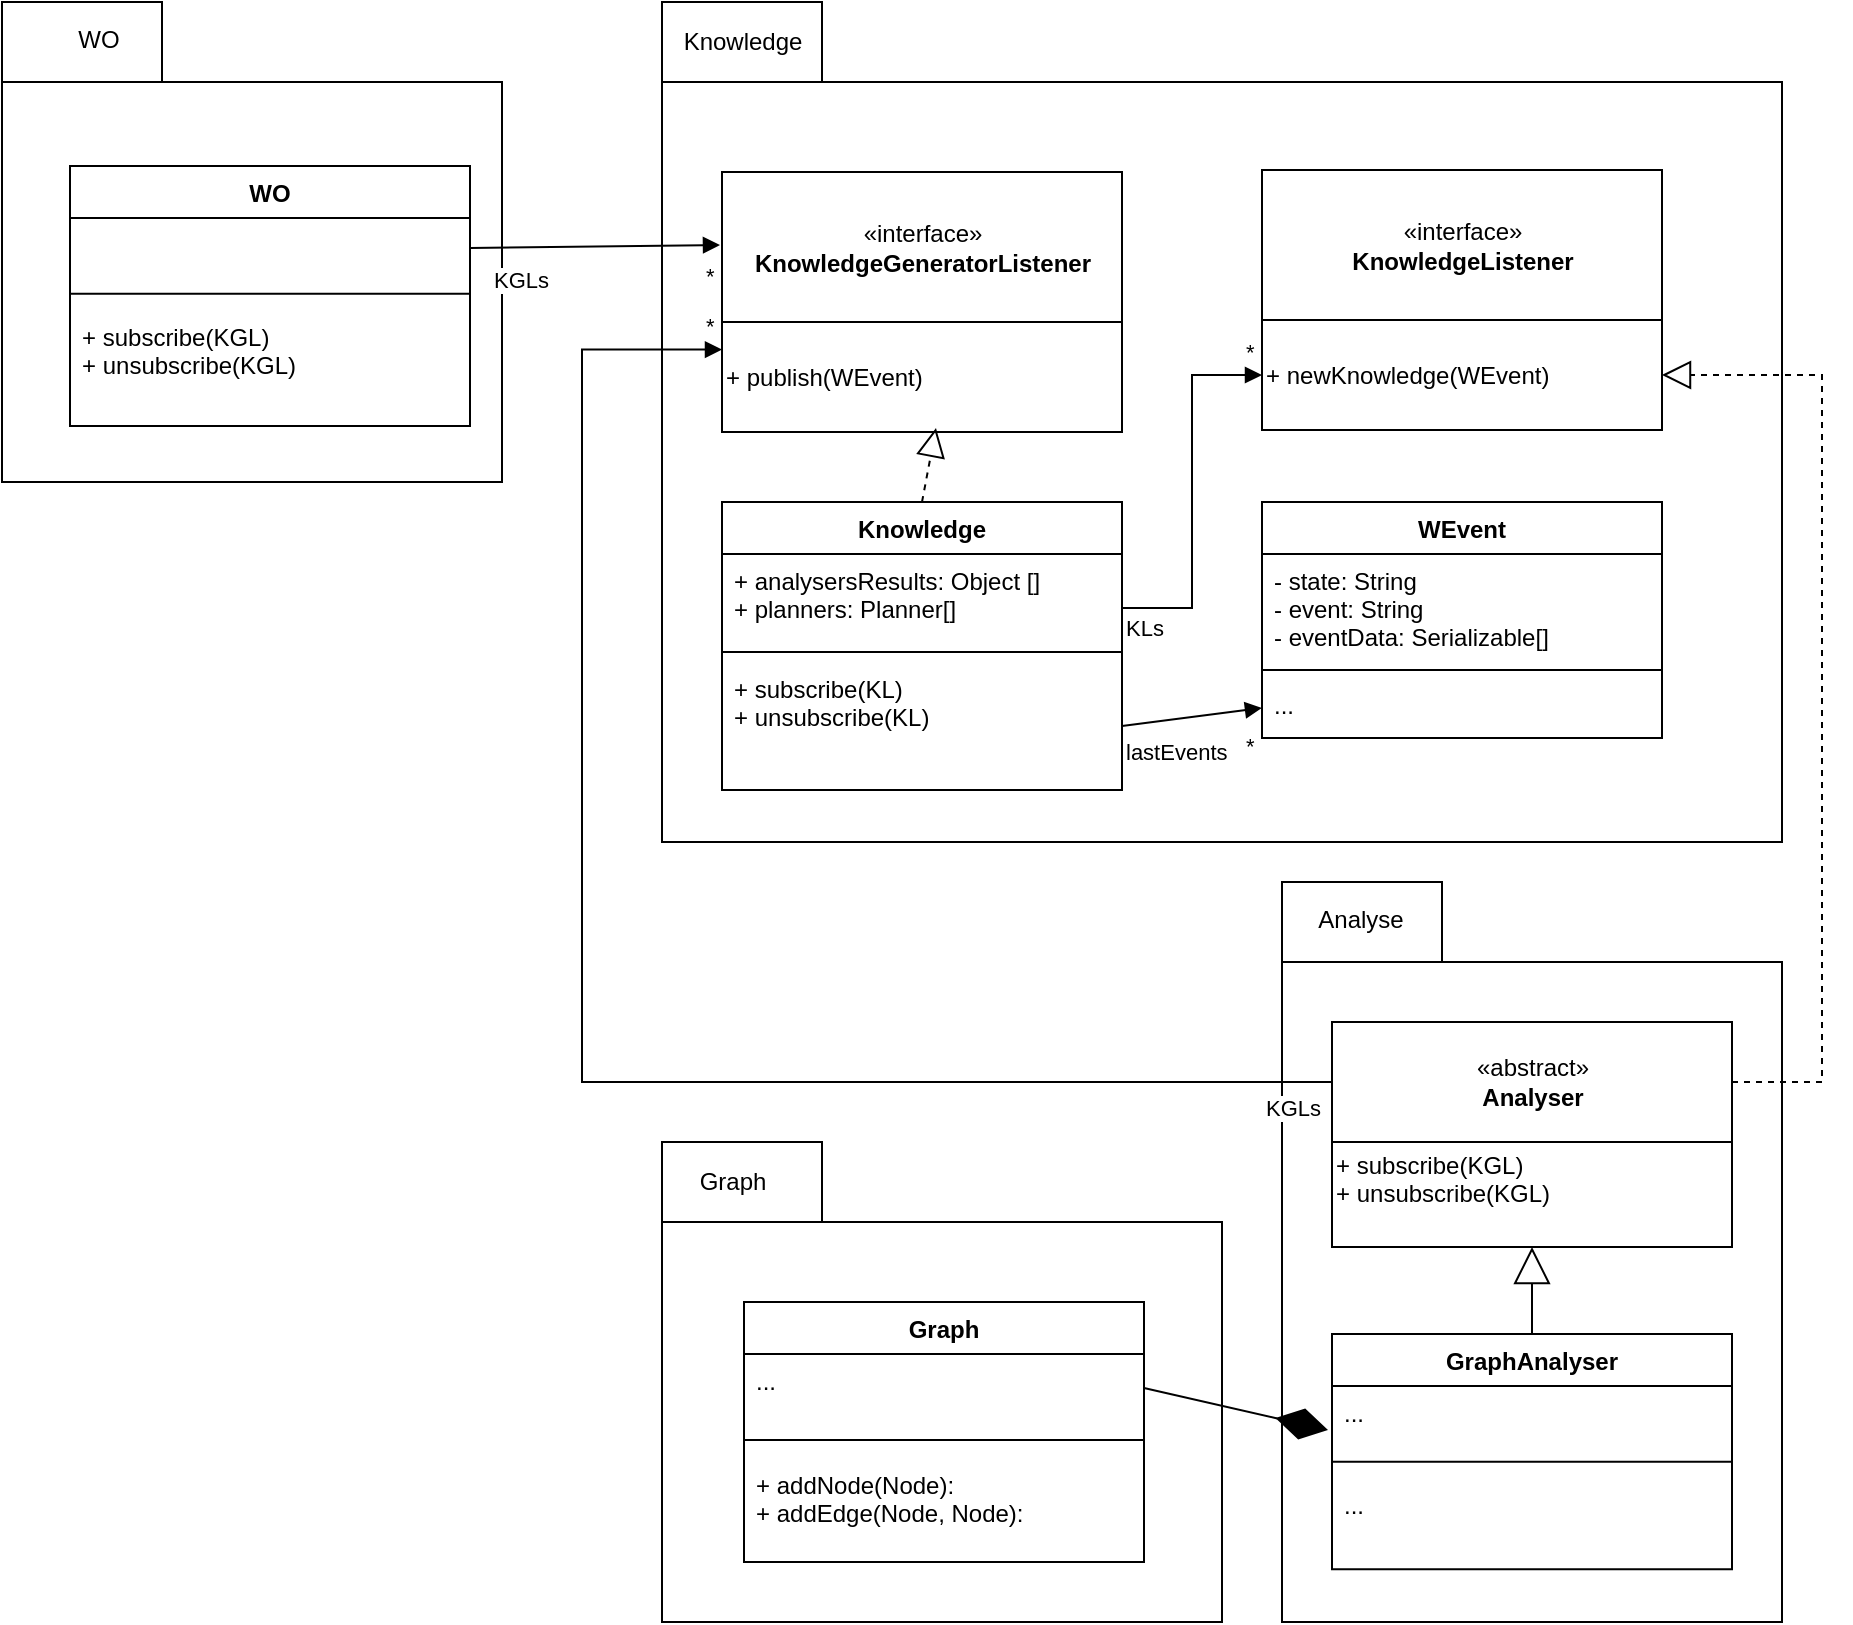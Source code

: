 <mxfile version="17.4.6" type="device"><diagram id="Yqugyijq5YlDbSkAFISn" name="Page-1"><mxGraphModel dx="1251" dy="631" grid="1" gridSize="10" guides="1" tooltips="1" connect="1" arrows="1" fold="1" page="1" pageScale="1" pageWidth="827" pageHeight="1169" math="0" shadow="0"><root><mxCell id="0"/><mxCell id="1" parent="0"/><mxCell id="Z8oiKw5DuyH3XKK-OH6--63" value="" style="group" parent="1" vertex="1" connectable="0"><mxGeometry x="450" y="588.81" width="280" height="240" as="geometry"/></mxCell><mxCell id="_vWEcEJ-Xst0FUTf1AmV-3" value="" style="group" parent="Z8oiKw5DuyH3XKK-OH6--63" vertex="1" connectable="0"><mxGeometry x="-50" y="101.19" width="280" height="240" as="geometry"/></mxCell><mxCell id="Z8oiKw5DuyH3XKK-OH6--50" value="" style="shape=folder;fontStyle=1;spacingTop=10;tabWidth=80;tabHeight=40;tabPosition=left;html=1;" parent="_vWEcEJ-Xst0FUTf1AmV-3" vertex="1"><mxGeometry width="280" height="240" as="geometry"/></mxCell><mxCell id="Z8oiKw5DuyH3XKK-OH6--54" value="Graph" style="text;html=1;align=center;verticalAlign=middle;resizable=0;points=[];autosize=1;strokeColor=none;" parent="_vWEcEJ-Xst0FUTf1AmV-3" vertex="1"><mxGeometry x="10" y="10" width="50" height="20" as="geometry"/></mxCell><mxCell id="Z8oiKw5DuyH3XKK-OH6--46" value="Graph" style="swimlane;fontStyle=1;align=center;verticalAlign=top;childLayout=stackLayout;horizontal=1;startSize=26;horizontalStack=0;resizeParent=1;resizeParentMax=0;resizeLast=0;collapsible=1;marginBottom=0;" parent="_vWEcEJ-Xst0FUTf1AmV-3" vertex="1"><mxGeometry x="41" y="80" width="200" height="130" as="geometry"/></mxCell><mxCell id="Z8oiKw5DuyH3XKK-OH6--47" value="..." style="text;strokeColor=none;fillColor=none;align=left;verticalAlign=top;spacingLeft=4;spacingRight=4;overflow=hidden;rotatable=0;points=[[0,0.5],[1,0.5]];portConstraint=eastwest;" parent="Z8oiKw5DuyH3XKK-OH6--46" vertex="1"><mxGeometry y="26" width="200" height="34" as="geometry"/></mxCell><mxCell id="Z8oiKw5DuyH3XKK-OH6--48" value="" style="line;strokeWidth=1;fillColor=none;align=left;verticalAlign=middle;spacingTop=-1;spacingLeft=3;spacingRight=3;rotatable=0;labelPosition=right;points=[];portConstraint=eastwest;" parent="Z8oiKw5DuyH3XKK-OH6--46" vertex="1"><mxGeometry y="60" width="200" height="18" as="geometry"/></mxCell><mxCell id="Z8oiKw5DuyH3XKK-OH6--49" value="+ addNode(Node):&#10;+ addEdge(Node, Node):" style="text;strokeColor=none;fillColor=none;align=left;verticalAlign=top;spacingLeft=4;spacingRight=4;overflow=hidden;rotatable=0;points=[[0,0.5],[1,0.5]];portConstraint=eastwest;" parent="Z8oiKw5DuyH3XKK-OH6--46" vertex="1"><mxGeometry y="78" width="200" height="52" as="geometry"/></mxCell><mxCell id="Z8oiKw5DuyH3XKK-OH6--61" value="" style="group" parent="1" vertex="1" connectable="0"><mxGeometry x="400" y="120" width="560" height="420" as="geometry"/></mxCell><mxCell id="Z8oiKw5DuyH3XKK-OH6--8" value="" style="shape=folder;fontStyle=1;spacingTop=10;tabWidth=80;tabHeight=40;tabPosition=left;html=1;" parent="Z8oiKw5DuyH3XKK-OH6--61" vertex="1"><mxGeometry width="560" height="420" as="geometry"/></mxCell><mxCell id="Z8oiKw5DuyH3XKK-OH6--9" value="Knowledge" style="text;html=1;align=center;verticalAlign=middle;resizable=0;points=[];autosize=1;strokeColor=none;" parent="Z8oiKw5DuyH3XKK-OH6--61" vertex="1"><mxGeometry x="5" y="10" width="70" height="20" as="geometry"/></mxCell><mxCell id="Z8oiKw5DuyH3XKK-OH6--19" value="" style="line;strokeWidth=1;fillColor=none;align=left;verticalAlign=middle;spacingTop=-1;spacingLeft=3;spacingRight=3;rotatable=0;labelPosition=right;points=[];portConstraint=eastwest;" parent="Z8oiKw5DuyH3XKK-OH6--61" vertex="1"><mxGeometry x="30" y="320" width="200" height="10" as="geometry"/></mxCell><mxCell id="Z8oiKw5DuyH3XKK-OH6--17" value="Knowledge" style="swimlane;fontStyle=1;align=center;verticalAlign=top;childLayout=stackLayout;horizontal=1;startSize=26;horizontalStack=0;resizeParent=1;resizeParentMax=0;resizeLast=0;collapsible=1;marginBottom=0;" parent="1" vertex="1"><mxGeometry x="430" y="370" width="200" height="144" as="geometry"/></mxCell><mxCell id="Z8oiKw5DuyH3XKK-OH6--18" value="+ analysersResults: Object []&#10;+ planners: Planner[]" style="text;strokeColor=none;fillColor=none;align=left;verticalAlign=top;spacingLeft=4;spacingRight=4;overflow=hidden;rotatable=0;points=[[0,0.5],[1,0.5]];portConstraint=eastwest;" parent="Z8oiKw5DuyH3XKK-OH6--17" vertex="1"><mxGeometry y="26" width="200" height="54" as="geometry"/></mxCell><mxCell id="Z8oiKw5DuyH3XKK-OH6--20" value="+ subscribe(KL)&#10;+ unsubscribe(KL)&#10;" style="text;strokeColor=none;fillColor=none;align=left;verticalAlign=top;spacingLeft=4;spacingRight=4;overflow=hidden;rotatable=0;points=[[0,0.5],[1,0.5]];portConstraint=eastwest;" parent="Z8oiKw5DuyH3XKK-OH6--17" vertex="1"><mxGeometry y="80" width="200" height="64" as="geometry"/></mxCell><mxCell id="Z8oiKw5DuyH3XKK-OH6--23" value="" style="group" parent="1" vertex="1" connectable="0"><mxGeometry x="430" y="205" width="200" height="130" as="geometry"/></mxCell><mxCell id="Z8oiKw5DuyH3XKK-OH6--21" value="«interface»&lt;br&gt;&lt;span style=&quot;font-weight: 700&quot;&gt;KnowledgeGeneratorListener&lt;/span&gt;" style="html=1;" parent="Z8oiKw5DuyH3XKK-OH6--23" vertex="1"><mxGeometry width="200" height="75" as="geometry"/></mxCell><mxCell id="Z8oiKw5DuyH3XKK-OH6--22" value="+ publish(WEvent)" style="html=1;align=left;" parent="Z8oiKw5DuyH3XKK-OH6--23" vertex="1"><mxGeometry y="75" width="200" height="55" as="geometry"/></mxCell><mxCell id="Z8oiKw5DuyH3XKK-OH6--24" value="WEvent" style="swimlane;fontStyle=1;align=center;verticalAlign=top;childLayout=stackLayout;horizontal=1;startSize=26;horizontalStack=0;resizeParent=1;resizeParentMax=0;resizeLast=0;collapsible=1;marginBottom=0;" parent="1" vertex="1"><mxGeometry x="700" y="370" width="200" height="118" as="geometry"/></mxCell><mxCell id="Z8oiKw5DuyH3XKK-OH6--25" value="- state: String&#10;- event: String&#10;- eventData: Serializable[]" style="text;strokeColor=none;fillColor=none;align=left;verticalAlign=top;spacingLeft=4;spacingRight=4;overflow=hidden;rotatable=0;points=[[0,0.5],[1,0.5]];portConstraint=eastwest;" parent="Z8oiKw5DuyH3XKK-OH6--24" vertex="1"><mxGeometry y="26" width="200" height="54" as="geometry"/></mxCell><mxCell id="Z8oiKw5DuyH3XKK-OH6--26" value="" style="line;strokeWidth=1;fillColor=none;align=left;verticalAlign=middle;spacingTop=-1;spacingLeft=3;spacingRight=3;rotatable=0;labelPosition=right;points=[];portConstraint=eastwest;" parent="Z8oiKw5DuyH3XKK-OH6--24" vertex="1"><mxGeometry y="80" width="200" height="8" as="geometry"/></mxCell><mxCell id="Z8oiKw5DuyH3XKK-OH6--27" value="..." style="text;strokeColor=none;fillColor=none;align=left;verticalAlign=top;spacingLeft=4;spacingRight=4;overflow=hidden;rotatable=0;points=[[0,0.5],[1,0.5]];portConstraint=eastwest;" parent="Z8oiKw5DuyH3XKK-OH6--24" vertex="1"><mxGeometry y="88" width="200" height="30" as="geometry"/></mxCell><mxCell id="Z8oiKw5DuyH3XKK-OH6--29" value="" style="group" parent="1" vertex="1" connectable="0"><mxGeometry x="700" y="204" width="200" height="130" as="geometry"/></mxCell><mxCell id="Z8oiKw5DuyH3XKK-OH6--30" value="«interface»&lt;br&gt;&lt;span style=&quot;font-weight: 700&quot;&gt;KnowledgeListener&lt;/span&gt;" style="html=1;" parent="Z8oiKw5DuyH3XKK-OH6--29" vertex="1"><mxGeometry width="200" height="75" as="geometry"/></mxCell><mxCell id="Z8oiKw5DuyH3XKK-OH6--31" value="+ newKnowledge(WEvent)" style="html=1;align=left;" parent="Z8oiKw5DuyH3XKK-OH6--29" vertex="1"><mxGeometry y="75" width="200" height="55" as="geometry"/></mxCell><mxCell id="Z8oiKw5DuyH3XKK-OH6--62" value="" style="group" parent="1" vertex="1" connectable="0"><mxGeometry x="710" y="560" width="250" height="370" as="geometry"/></mxCell><mxCell id="Z8oiKw5DuyH3XKK-OH6--38" value="" style="shape=folder;fontStyle=1;spacingTop=10;tabWidth=80;tabHeight=40;tabPosition=left;html=1;" parent="Z8oiKw5DuyH3XKK-OH6--62" vertex="1"><mxGeometry width="250" height="370" as="geometry"/></mxCell><mxCell id="Z8oiKw5DuyH3XKK-OH6--39" value="Analyse" style="text;html=1;align=center;verticalAlign=middle;resizable=0;points=[];autosize=1;strokeColor=none;" parent="Z8oiKw5DuyH3XKK-OH6--62" vertex="1"><mxGeometry x="8.929" y="8.81" width="60" height="20" as="geometry"/></mxCell><mxCell id="Z8oiKw5DuyH3XKK-OH6--56" value="" style="group" parent="Z8oiKw5DuyH3XKK-OH6--62" vertex="1" connectable="0"><mxGeometry x="25" y="70" width="200" height="112.5" as="geometry"/></mxCell><mxCell id="Z8oiKw5DuyH3XKK-OH6--57" value="«abstract»&lt;br&gt;&lt;span style=&quot;font-weight: 700&quot;&gt;Analyser&lt;/span&gt;" style="html=1;" parent="Z8oiKw5DuyH3XKK-OH6--56" vertex="1"><mxGeometry width="200" height="60" as="geometry"/></mxCell><mxCell id="Z8oiKw5DuyH3XKK-OH6--58" value="+ subscribe(KGL)&lt;br style=&quot;padding: 0px ; margin: 0px&quot;&gt;+ unsubscribe(KGL)&lt;div style=&quot;padding: 0px ; margin: 0px&quot;&gt;&lt;br style=&quot;padding: 0px ; margin: 0px&quot;&gt;&lt;/div&gt;" style="html=1;align=left;" parent="Z8oiKw5DuyH3XKK-OH6--56" vertex="1"><mxGeometry y="60" width="200" height="52.5" as="geometry"/></mxCell><mxCell id="Z8oiKw5DuyH3XKK-OH6--40" value="GraphAnalyser" style="swimlane;fontStyle=1;align=center;verticalAlign=top;childLayout=stackLayout;horizontal=1;startSize=26;horizontalStack=0;resizeParent=1;resizeParentMax=0;resizeLast=0;collapsible=1;marginBottom=0;" parent="Z8oiKw5DuyH3XKK-OH6--62" vertex="1"><mxGeometry x="25" y="226.002" width="200" height="117.619" as="geometry"><mxRectangle x="1030" y="374" width="120" height="26" as="alternateBounds"/></mxGeometry></mxCell><mxCell id="Z8oiKw5DuyH3XKK-OH6--41" value="..." style="text;strokeColor=none;fillColor=none;align=left;verticalAlign=top;spacingLeft=4;spacingRight=4;overflow=hidden;rotatable=0;points=[[0,0.5],[1,0.5]];portConstraint=eastwest;" parent="Z8oiKw5DuyH3XKK-OH6--40" vertex="1"><mxGeometry y="26" width="200" height="29.952" as="geometry"/></mxCell><mxCell id="Z8oiKw5DuyH3XKK-OH6--42" value="" style="line;strokeWidth=1;fillColor=none;align=left;verticalAlign=middle;spacingTop=-1;spacingLeft=3;spacingRight=3;rotatable=0;labelPosition=right;points=[];portConstraint=eastwest;" parent="Z8oiKw5DuyH3XKK-OH6--40" vertex="1"><mxGeometry y="55.952" width="200" height="15.857" as="geometry"/></mxCell><mxCell id="Z8oiKw5DuyH3XKK-OH6--43" value="..." style="text;strokeColor=none;fillColor=none;align=left;verticalAlign=top;spacingLeft=4;spacingRight=4;overflow=hidden;rotatable=0;points=[[0,0.5],[1,0.5]];portConstraint=eastwest;" parent="Z8oiKw5DuyH3XKK-OH6--40" vertex="1"><mxGeometry y="71.81" width="200" height="45.81" as="geometry"/></mxCell><mxCell id="JWWmPSx0xVj3vrEICYfB-15" value="" style="endArrow=block;endSize=16;endFill=0;html=1;rounded=0;exitX=0.5;exitY=0;exitDx=0;exitDy=0;" parent="Z8oiKw5DuyH3XKK-OH6--62" source="Z8oiKw5DuyH3XKK-OH6--40" target="Z8oiKw5DuyH3XKK-OH6--58" edge="1"><mxGeometry width="160" relative="1" as="geometry"><mxPoint x="-360" y="30" as="sourcePoint"/><mxPoint x="-200" y="30" as="targetPoint"/></mxGeometry></mxCell><mxCell id="_vWEcEJ-Xst0FUTf1AmV-6" value="" style="shape=folder;fontStyle=1;spacingTop=10;tabWidth=80;tabHeight=40;tabPosition=left;html=1;" parent="1" vertex="1"><mxGeometry x="70" y="120" width="250" height="240" as="geometry"/></mxCell><mxCell id="_vWEcEJ-Xst0FUTf1AmV-7" value="WO" style="text;html=1;align=center;verticalAlign=middle;resizable=0;points=[];autosize=1;strokeColor=none;" parent="1" vertex="1"><mxGeometry x="97.929" y="128.81" width="40" height="20" as="geometry"/></mxCell><mxCell id="_vWEcEJ-Xst0FUTf1AmV-11" value="WO" style="swimlane;fontStyle=1;align=center;verticalAlign=top;childLayout=stackLayout;horizontal=1;startSize=26;horizontalStack=0;resizeParent=1;resizeParentMax=0;resizeLast=0;collapsible=1;marginBottom=0;" parent="1" vertex="1"><mxGeometry x="104" y="202.002" width="200" height="130.0" as="geometry"><mxRectangle x="1030" y="374" width="120" height="26" as="alternateBounds"/></mxGeometry></mxCell><mxCell id="_vWEcEJ-Xst0FUTf1AmV-12" value="&#10;" style="text;strokeColor=none;fillColor=none;align=left;verticalAlign=top;spacingLeft=4;spacingRight=4;overflow=hidden;rotatable=0;points=[[0,0.5],[1,0.5]];portConstraint=eastwest;" parent="_vWEcEJ-Xst0FUTf1AmV-11" vertex="1"><mxGeometry y="26" width="200" height="29.952" as="geometry"/></mxCell><mxCell id="_vWEcEJ-Xst0FUTf1AmV-13" value="" style="line;strokeWidth=1;fillColor=none;align=left;verticalAlign=middle;spacingTop=-1;spacingLeft=3;spacingRight=3;rotatable=0;labelPosition=right;points=[];portConstraint=eastwest;" parent="_vWEcEJ-Xst0FUTf1AmV-11" vertex="1"><mxGeometry y="55.952" width="200" height="15.857" as="geometry"/></mxCell><mxCell id="_vWEcEJ-Xst0FUTf1AmV-14" value="+ subscribe(KGL)&#10;+ unsubscribe(KGL)&#10;" style="text;strokeColor=none;fillColor=none;align=left;verticalAlign=top;spacingLeft=4;spacingRight=4;overflow=hidden;rotatable=0;points=[[0,0.5],[1,0.5]];portConstraint=eastwest;" parent="_vWEcEJ-Xst0FUTf1AmV-11" vertex="1"><mxGeometry y="71.81" width="200" height="58.19" as="geometry"/></mxCell><mxCell id="JWWmPSx0xVj3vrEICYfB-8" value="KGLs" style="endArrow=block;endFill=1;html=1;align=left;verticalAlign=top;rounded=0;entryX=0;entryY=0.5;entryDx=0;entryDy=0;exitX=1;exitY=0.5;exitDx=0;exitDy=0;" parent="1" source="_vWEcEJ-Xst0FUTf1AmV-12" edge="1"><mxGeometry x="-0.85" y="-2" relative="1" as="geometry"><mxPoint x="349" y="239" as="sourcePoint"/><mxPoint x="429" y="241.5" as="targetPoint"/><mxPoint y="1" as="offset"/></mxGeometry></mxCell><mxCell id="JWWmPSx0xVj3vrEICYfB-9" value="*" style="edgeLabel;resizable=0;html=1;align=left;verticalAlign=bottom;" parent="JWWmPSx0xVj3vrEICYfB-8" connectable="0" vertex="1"><mxGeometry x="-1" relative="1" as="geometry"><mxPoint x="116" y="23" as="offset"/></mxGeometry></mxCell><mxCell id="JWWmPSx0xVj3vrEICYfB-11" value="KGLs" style="endArrow=block;endFill=1;html=1;edgeStyle=orthogonalEdgeStyle;align=left;verticalAlign=top;rounded=0;exitX=0;exitY=0.5;exitDx=0;exitDy=0;entryX=0;entryY=0.25;entryDx=0;entryDy=0;" parent="1" edge="1"><mxGeometry x="-0.914" relative="1" as="geometry"><mxPoint x="735" y="660" as="sourcePoint"/><mxPoint x="430" y="293.75" as="targetPoint"/><Array as="points"><mxPoint x="360" y="660"/><mxPoint x="360" y="294"/></Array><mxPoint as="offset"/></mxGeometry></mxCell><mxCell id="JWWmPSx0xVj3vrEICYfB-12" value="*" style="edgeLabel;resizable=0;html=1;align=left;verticalAlign=bottom;" parent="JWWmPSx0xVj3vrEICYfB-11" connectable="0" vertex="1"><mxGeometry x="-1" relative="1" as="geometry"><mxPoint x="-315" y="-370" as="offset"/></mxGeometry></mxCell><mxCell id="JWWmPSx0xVj3vrEICYfB-13" value="" style="endArrow=block;dashed=1;endFill=0;endSize=12;html=1;rounded=0;exitX=1;exitY=0.5;exitDx=0;exitDy=0;entryX=1;entryY=0.5;entryDx=0;entryDy=0;edgeStyle=orthogonalEdgeStyle;" parent="1" source="Z8oiKw5DuyH3XKK-OH6--57" target="Z8oiKw5DuyH3XKK-OH6--31" edge="1"><mxGeometry width="160" relative="1" as="geometry"><mxPoint x="380" y="380" as="sourcePoint"/><mxPoint x="540" y="380" as="targetPoint"/><Array as="points"><mxPoint x="980" y="660"/><mxPoint x="980" y="307"/></Array></mxGeometry></mxCell><mxCell id="JWWmPSx0xVj3vrEICYfB-14" value="" style="endArrow=block;dashed=1;endFill=0;endSize=12;html=1;rounded=0;entryX=0.535;entryY=0.964;entryDx=0;entryDy=0;entryPerimeter=0;exitX=0.5;exitY=0;exitDx=0;exitDy=0;" parent="1" source="Z8oiKw5DuyH3XKK-OH6--17" target="Z8oiKw5DuyH3XKK-OH6--22" edge="1"><mxGeometry width="160" relative="1" as="geometry"><mxPoint x="380" y="380" as="sourcePoint"/><mxPoint x="540" y="380" as="targetPoint"/></mxGeometry></mxCell><mxCell id="JWWmPSx0xVj3vrEICYfB-16" value="KLs" style="endArrow=block;endFill=1;html=1;edgeStyle=orthogonalEdgeStyle;align=left;verticalAlign=top;rounded=0;exitX=1;exitY=0.5;exitDx=0;exitDy=0;entryX=0;entryY=0.5;entryDx=0;entryDy=0;" parent="1" source="Z8oiKw5DuyH3XKK-OH6--18" target="Z8oiKw5DuyH3XKK-OH6--31" edge="1"><mxGeometry x="-1" y="3" relative="1" as="geometry"><mxPoint x="350" y="590" as="sourcePoint"/><mxPoint x="510" y="590" as="targetPoint"/><mxPoint as="offset"/></mxGeometry></mxCell><mxCell id="JWWmPSx0xVj3vrEICYfB-17" value="*" style="edgeLabel;resizable=0;html=1;align=left;verticalAlign=bottom;" parent="JWWmPSx0xVj3vrEICYfB-16" connectable="0" vertex="1"><mxGeometry x="-1" relative="1" as="geometry"><mxPoint x="60" y="-120" as="offset"/></mxGeometry></mxCell><mxCell id="JWWmPSx0xVj3vrEICYfB-18" value="lastEvents" style="endArrow=block;endFill=1;html=1;align=left;verticalAlign=top;rounded=0;exitX=1;exitY=0.5;exitDx=0;exitDy=0;entryX=0;entryY=0.5;entryDx=0;entryDy=0;" parent="1" source="Z8oiKw5DuyH3XKK-OH6--20" target="Z8oiKw5DuyH3XKK-OH6--27" edge="1"><mxGeometry x="-1" relative="1" as="geometry"><mxPoint x="350" y="590" as="sourcePoint"/><mxPoint x="510" y="590" as="targetPoint"/><mxPoint as="offset"/></mxGeometry></mxCell><mxCell id="JWWmPSx0xVj3vrEICYfB-19" value="*" style="edgeLabel;resizable=0;html=1;align=left;verticalAlign=bottom;" parent="JWWmPSx0xVj3vrEICYfB-18" connectable="0" vertex="1"><mxGeometry x="-1" relative="1" as="geometry"><mxPoint x="60" y="18" as="offset"/></mxGeometry></mxCell><mxCell id="JWWmPSx0xVj3vrEICYfB-20" value="" style="endArrow=diamondThin;endFill=1;endSize=24;html=1;rounded=0;entryX=-0.01;entryY=0.734;entryDx=0;entryDy=0;entryPerimeter=0;exitX=1;exitY=0.5;exitDx=0;exitDy=0;" parent="1" source="Z8oiKw5DuyH3XKK-OH6--47" target="Z8oiKw5DuyH3XKK-OH6--41" edge="1"><mxGeometry width="160" relative="1" as="geometry"><mxPoint x="350" y="590" as="sourcePoint"/><mxPoint x="510" y="590" as="targetPoint"/></mxGeometry></mxCell></root></mxGraphModel></diagram></mxfile>